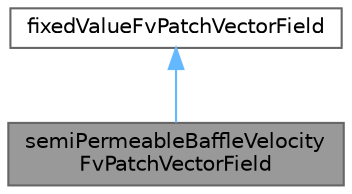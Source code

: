 digraph "semiPermeableBaffleVelocityFvPatchVectorField"
{
 // LATEX_PDF_SIZE
  bgcolor="transparent";
  edge [fontname=Helvetica,fontsize=10,labelfontname=Helvetica,labelfontsize=10];
  node [fontname=Helvetica,fontsize=10,shape=box,height=0.2,width=0.4];
  Node1 [id="Node000001",label="semiPermeableBaffleVelocity\lFvPatchVectorField",height=0.2,width=0.4,color="gray40", fillcolor="grey60", style="filled", fontcolor="black",tooltip="This is a velocity boundary condition for a semi-permeable baffle."];
  Node2 -> Node1 [id="edge1_Node000001_Node000002",dir="back",color="steelblue1",style="solid",tooltip=" "];
  Node2 [id="Node000002",label="fixedValueFvPatchVectorField",height=0.2,width=0.4,color="gray40", fillcolor="white", style="filled",tooltip=" "];
}
